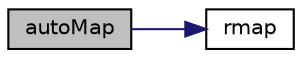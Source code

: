 digraph "autoMap"
{
  bgcolor="transparent";
  edge [fontname="Helvetica",fontsize="10",labelfontname="Helvetica",labelfontsize="10"];
  node [fontname="Helvetica",fontsize="10",shape=record];
  rankdir="LR";
  Node1 [label="autoMap",height=0.2,width=0.4,color="black", fillcolor="grey75", style="filled", fontcolor="black"];
  Node1 -> Node2 [color="midnightblue",fontsize="10",style="solid",fontname="Helvetica"];
  Node2 [label="rmap",height=0.2,width=0.4,color="black",URL="$a00628.html#addc67a58f38ce5913c9140c57b7f7092",tooltip="Reverse map the given fvsPatchField onto this fvsPatchField. "];
}
